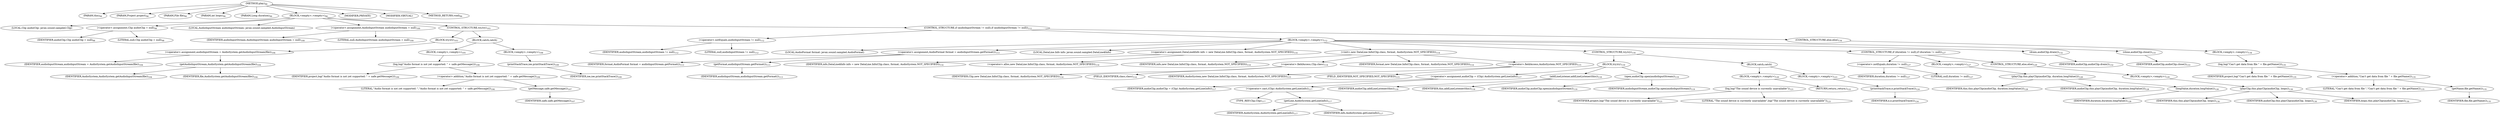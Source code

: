 digraph "play" {  
"135" [label = <(METHOD,play)<SUB>96</SUB>> ]
"14" [label = <(PARAM,this)<SUB>96</SUB>> ]
"136" [label = <(PARAM,Project project)<SUB>96</SUB>> ]
"137" [label = <(PARAM,File file)<SUB>96</SUB>> ]
"138" [label = <(PARAM,int loops)<SUB>96</SUB>> ]
"139" [label = <(PARAM,Long duration)<SUB>96</SUB>> ]
"140" [label = <(BLOCK,&lt;empty&gt;,&lt;empty&gt;)<SUB>96</SUB>> ]
"141" [label = <(LOCAL,Clip audioClip: javax.sound.sampled.Clip)> ]
"142" [label = <(&lt;operator&gt;.assignment,Clip audioClip = null)<SUB>98</SUB>> ]
"143" [label = <(IDENTIFIER,audioClip,Clip audioClip = null)<SUB>98</SUB>> ]
"144" [label = <(LITERAL,null,Clip audioClip = null)<SUB>98</SUB>> ]
"145" [label = <(LOCAL,AudioInputStream audioInputStream: javax.sound.sampled.AudioInputStream)> ]
"146" [label = <(&lt;operator&gt;.assignment,AudioInputStream audioInputStream = null)<SUB>100</SUB>> ]
"147" [label = <(IDENTIFIER,audioInputStream,AudioInputStream audioInputStream = null)<SUB>100</SUB>> ]
"148" [label = <(LITERAL,null,AudioInputStream audioInputStream = null)<SUB>100</SUB>> ]
"149" [label = <(CONTROL_STRUCTURE,try,try)<SUB>103</SUB>> ]
"150" [label = <(BLOCK,try,try)<SUB>103</SUB>> ]
"151" [label = <(&lt;operator&gt;.assignment,audioInputStream = AudioSystem.getAudioInputStream(file))<SUB>104</SUB>> ]
"152" [label = <(IDENTIFIER,audioInputStream,audioInputStream = AudioSystem.getAudioInputStream(file))<SUB>104</SUB>> ]
"153" [label = <(getAudioInputStream,AudioSystem.getAudioInputStream(file))<SUB>104</SUB>> ]
"154" [label = <(IDENTIFIER,AudioSystem,AudioSystem.getAudioInputStream(file))<SUB>104</SUB>> ]
"155" [label = <(IDENTIFIER,file,AudioSystem.getAudioInputStream(file))<SUB>104</SUB>> ]
"156" [label = <(BLOCK,catch,catch)> ]
"157" [label = <(BLOCK,&lt;empty&gt;,&lt;empty&gt;)<SUB>105</SUB>> ]
"158" [label = <(log,log(&quot;Audio format is not yet supported: &quot; + uafe.getMessage()))<SUB>106</SUB>> ]
"159" [label = <(IDENTIFIER,project,log(&quot;Audio format is not yet supported: &quot; + uafe.getMessage()))<SUB>106</SUB>> ]
"160" [label = <(&lt;operator&gt;.addition,&quot;Audio format is not yet supported: &quot; + uafe.getMessage())<SUB>106</SUB>> ]
"161" [label = <(LITERAL,&quot;Audio format is not yet supported: &quot;,&quot;Audio format is not yet supported: &quot; + uafe.getMessage())<SUB>106</SUB>> ]
"162" [label = <(getMessage,uafe.getMessage())<SUB>107</SUB>> ]
"163" [label = <(IDENTIFIER,uafe,uafe.getMessage())<SUB>107</SUB>> ]
"164" [label = <(BLOCK,&lt;empty&gt;,&lt;empty&gt;)<SUB>108</SUB>> ]
"165" [label = <(printStackTrace,ioe.printStackTrace())<SUB>109</SUB>> ]
"166" [label = <(IDENTIFIER,ioe,ioe.printStackTrace())<SUB>109</SUB>> ]
"167" [label = <(CONTROL_STRUCTURE,if (audioInputStream != null),if (audioInputStream != null))<SUB>112</SUB>> ]
"168" [label = <(&lt;operator&gt;.notEquals,audioInputStream != null)<SUB>112</SUB>> ]
"169" [label = <(IDENTIFIER,audioInputStream,audioInputStream != null)<SUB>112</SUB>> ]
"170" [label = <(LITERAL,null,audioInputStream != null)<SUB>112</SUB>> ]
"171" [label = <(BLOCK,&lt;empty&gt;,&lt;empty&gt;)<SUB>112</SUB>> ]
"172" [label = <(LOCAL,AudioFormat format: javax.sound.sampled.AudioFormat)> ]
"173" [label = <(&lt;operator&gt;.assignment,AudioFormat format = audioInputStream.getFormat())<SUB>113</SUB>> ]
"174" [label = <(IDENTIFIER,format,AudioFormat format = audioInputStream.getFormat())<SUB>113</SUB>> ]
"175" [label = <(getFormat,audioInputStream.getFormat())<SUB>113</SUB>> ]
"176" [label = <(IDENTIFIER,audioInputStream,audioInputStream.getFormat())<SUB>113</SUB>> ]
"12" [label = <(LOCAL,DataLine.Info info: javax.sound.sampled.DataLine$Info)> ]
"177" [label = <(&lt;operator&gt;.assignment,DataLine$Info info = new DataLine.Info(Clip.class, format, AudioSystem.NOT_SPECIFIED))<SUB>114</SUB>> ]
"178" [label = <(IDENTIFIER,info,DataLine$Info info = new DataLine.Info(Clip.class, format, AudioSystem.NOT_SPECIFIED))<SUB>114</SUB>> ]
"179" [label = <(&lt;operator&gt;.alloc,new DataLine.Info(Clip.class, format, AudioSystem.NOT_SPECIFIED))<SUB>114</SUB>> ]
"180" [label = <(&lt;init&gt;,new DataLine.Info(Clip.class, format, AudioSystem.NOT_SPECIFIED))<SUB>114</SUB>> ]
"11" [label = <(IDENTIFIER,info,new DataLine.Info(Clip.class, format, AudioSystem.NOT_SPECIFIED))<SUB>114</SUB>> ]
"181" [label = <(&lt;operator&gt;.fieldAccess,Clip.class)<SUB>114</SUB>> ]
"182" [label = <(IDENTIFIER,Clip,new DataLine.Info(Clip.class, format, AudioSystem.NOT_SPECIFIED))<SUB>114</SUB>> ]
"183" [label = <(FIELD_IDENTIFIER,class,class)<SUB>114</SUB>> ]
"184" [label = <(IDENTIFIER,format,new DataLine.Info(Clip.class, format, AudioSystem.NOT_SPECIFIED))<SUB>114</SUB>> ]
"185" [label = <(&lt;operator&gt;.fieldAccess,AudioSystem.NOT_SPECIFIED)<SUB>115</SUB>> ]
"186" [label = <(IDENTIFIER,AudioSystem,new DataLine.Info(Clip.class, format, AudioSystem.NOT_SPECIFIED))<SUB>115</SUB>> ]
"187" [label = <(FIELD_IDENTIFIER,NOT_SPECIFIED,NOT_SPECIFIED)<SUB>115</SUB>> ]
"188" [label = <(CONTROL_STRUCTURE,try,try)<SUB>116</SUB>> ]
"189" [label = <(BLOCK,try,try)<SUB>116</SUB>> ]
"190" [label = <(&lt;operator&gt;.assignment,audioClip = (Clip) AudioSystem.getLine(info))<SUB>117</SUB>> ]
"191" [label = <(IDENTIFIER,audioClip,audioClip = (Clip) AudioSystem.getLine(info))<SUB>117</SUB>> ]
"192" [label = <(&lt;operator&gt;.cast,(Clip) AudioSystem.getLine(info))<SUB>117</SUB>> ]
"193" [label = <(TYPE_REF,Clip,Clip)<SUB>117</SUB>> ]
"194" [label = <(getLine,AudioSystem.getLine(info))<SUB>117</SUB>> ]
"195" [label = <(IDENTIFIER,AudioSystem,AudioSystem.getLine(info))<SUB>117</SUB>> ]
"196" [label = <(IDENTIFIER,info,AudioSystem.getLine(info))<SUB>117</SUB>> ]
"197" [label = <(addLineListener,addLineListener(this))<SUB>118</SUB>> ]
"198" [label = <(IDENTIFIER,audioClip,addLineListener(this))<SUB>118</SUB>> ]
"13" [label = <(IDENTIFIER,this,addLineListener(this))<SUB>118</SUB>> ]
"199" [label = <(open,audioClip.open(audioInputStream))<SUB>119</SUB>> ]
"200" [label = <(IDENTIFIER,audioClip,audioClip.open(audioInputStream))<SUB>119</SUB>> ]
"201" [label = <(IDENTIFIER,audioInputStream,audioClip.open(audioInputStream))<SUB>119</SUB>> ]
"202" [label = <(BLOCK,catch,catch)> ]
"203" [label = <(BLOCK,&lt;empty&gt;,&lt;empty&gt;)<SUB>120</SUB>> ]
"204" [label = <(log,log(&quot;The sound device is currently unavailable&quot;))<SUB>121</SUB>> ]
"205" [label = <(IDENTIFIER,project,log(&quot;The sound device is currently unavailable&quot;))<SUB>121</SUB>> ]
"206" [label = <(LITERAL,&quot;The sound device is currently unavailable&quot;,log(&quot;The sound device is currently unavailable&quot;))<SUB>121</SUB>> ]
"207" [label = <(RETURN,return;,return;)<SUB>122</SUB>> ]
"208" [label = <(BLOCK,&lt;empty&gt;,&lt;empty&gt;)<SUB>123</SUB>> ]
"209" [label = <(printStackTrace,e.printStackTrace())<SUB>124</SUB>> ]
"210" [label = <(IDENTIFIER,e,e.printStackTrace())<SUB>124</SUB>> ]
"211" [label = <(CONTROL_STRUCTURE,if (duration != null),if (duration != null))<SUB>127</SUB>> ]
"212" [label = <(&lt;operator&gt;.notEquals,duration != null)<SUB>127</SUB>> ]
"213" [label = <(IDENTIFIER,duration,duration != null)<SUB>127</SUB>> ]
"214" [label = <(LITERAL,null,duration != null)<SUB>127</SUB>> ]
"215" [label = <(BLOCK,&lt;empty&gt;,&lt;empty&gt;)<SUB>127</SUB>> ]
"216" [label = <(playClip,this.playClip(audioClip, duration.longValue()))<SUB>128</SUB>> ]
"15" [label = <(IDENTIFIER,this,this.playClip(audioClip, duration.longValue()))<SUB>128</SUB>> ]
"217" [label = <(IDENTIFIER,audioClip,this.playClip(audioClip, duration.longValue()))<SUB>128</SUB>> ]
"218" [label = <(longValue,duration.longValue())<SUB>128</SUB>> ]
"219" [label = <(IDENTIFIER,duration,duration.longValue())<SUB>128</SUB>> ]
"220" [label = <(CONTROL_STRUCTURE,else,else)<SUB>129</SUB>> ]
"221" [label = <(BLOCK,&lt;empty&gt;,&lt;empty&gt;)<SUB>129</SUB>> ]
"222" [label = <(playClip,this.playClip(audioClip, loops))<SUB>130</SUB>> ]
"16" [label = <(IDENTIFIER,this,this.playClip(audioClip, loops))<SUB>130</SUB>> ]
"223" [label = <(IDENTIFIER,audioClip,this.playClip(audioClip, loops))<SUB>130</SUB>> ]
"224" [label = <(IDENTIFIER,loops,this.playClip(audioClip, loops))<SUB>130</SUB>> ]
"225" [label = <(drain,audioClip.drain())<SUB>132</SUB>> ]
"226" [label = <(IDENTIFIER,audioClip,audioClip.drain())<SUB>132</SUB>> ]
"227" [label = <(close,audioClip.close())<SUB>133</SUB>> ]
"228" [label = <(IDENTIFIER,audioClip,audioClip.close())<SUB>133</SUB>> ]
"229" [label = <(CONTROL_STRUCTURE,else,else)<SUB>134</SUB>> ]
"230" [label = <(BLOCK,&lt;empty&gt;,&lt;empty&gt;)<SUB>134</SUB>> ]
"231" [label = <(log,log(&quot;Can't get data from file &quot; + file.getName()))<SUB>135</SUB>> ]
"232" [label = <(IDENTIFIER,project,log(&quot;Can't get data from file &quot; + file.getName()))<SUB>135</SUB>> ]
"233" [label = <(&lt;operator&gt;.addition,&quot;Can't get data from file &quot; + file.getName())<SUB>135</SUB>> ]
"234" [label = <(LITERAL,&quot;Can't get data from file &quot;,&quot;Can't get data from file &quot; + file.getName())<SUB>135</SUB>> ]
"235" [label = <(getName,file.getName())<SUB>135</SUB>> ]
"236" [label = <(IDENTIFIER,file,file.getName())<SUB>135</SUB>> ]
"237" [label = <(MODIFIER,PRIVATE)> ]
"238" [label = <(MODIFIER,VIRTUAL)> ]
"239" [label = <(METHOD_RETURN,void)<SUB>96</SUB>> ]
  "135" -> "14" 
  "135" -> "136" 
  "135" -> "137" 
  "135" -> "138" 
  "135" -> "139" 
  "135" -> "140" 
  "135" -> "237" 
  "135" -> "238" 
  "135" -> "239" 
  "140" -> "141" 
  "140" -> "142" 
  "140" -> "145" 
  "140" -> "146" 
  "140" -> "149" 
  "140" -> "167" 
  "142" -> "143" 
  "142" -> "144" 
  "146" -> "147" 
  "146" -> "148" 
  "149" -> "150" 
  "149" -> "156" 
  "150" -> "151" 
  "151" -> "152" 
  "151" -> "153" 
  "153" -> "154" 
  "153" -> "155" 
  "156" -> "157" 
  "156" -> "164" 
  "157" -> "158" 
  "158" -> "159" 
  "158" -> "160" 
  "160" -> "161" 
  "160" -> "162" 
  "162" -> "163" 
  "164" -> "165" 
  "165" -> "166" 
  "167" -> "168" 
  "167" -> "171" 
  "167" -> "229" 
  "168" -> "169" 
  "168" -> "170" 
  "171" -> "172" 
  "171" -> "173" 
  "171" -> "12" 
  "171" -> "177" 
  "171" -> "180" 
  "171" -> "188" 
  "171" -> "211" 
  "171" -> "225" 
  "171" -> "227" 
  "173" -> "174" 
  "173" -> "175" 
  "175" -> "176" 
  "177" -> "178" 
  "177" -> "179" 
  "180" -> "11" 
  "180" -> "181" 
  "180" -> "184" 
  "180" -> "185" 
  "181" -> "182" 
  "181" -> "183" 
  "185" -> "186" 
  "185" -> "187" 
  "188" -> "189" 
  "188" -> "202" 
  "189" -> "190" 
  "189" -> "197" 
  "189" -> "199" 
  "190" -> "191" 
  "190" -> "192" 
  "192" -> "193" 
  "192" -> "194" 
  "194" -> "195" 
  "194" -> "196" 
  "197" -> "198" 
  "197" -> "13" 
  "199" -> "200" 
  "199" -> "201" 
  "202" -> "203" 
  "202" -> "208" 
  "203" -> "204" 
  "203" -> "207" 
  "204" -> "205" 
  "204" -> "206" 
  "208" -> "209" 
  "209" -> "210" 
  "211" -> "212" 
  "211" -> "215" 
  "211" -> "220" 
  "212" -> "213" 
  "212" -> "214" 
  "215" -> "216" 
  "216" -> "15" 
  "216" -> "217" 
  "216" -> "218" 
  "218" -> "219" 
  "220" -> "221" 
  "221" -> "222" 
  "222" -> "16" 
  "222" -> "223" 
  "222" -> "224" 
  "225" -> "226" 
  "227" -> "228" 
  "229" -> "230" 
  "230" -> "231" 
  "231" -> "232" 
  "231" -> "233" 
  "233" -> "234" 
  "233" -> "235" 
  "235" -> "236" 
}
